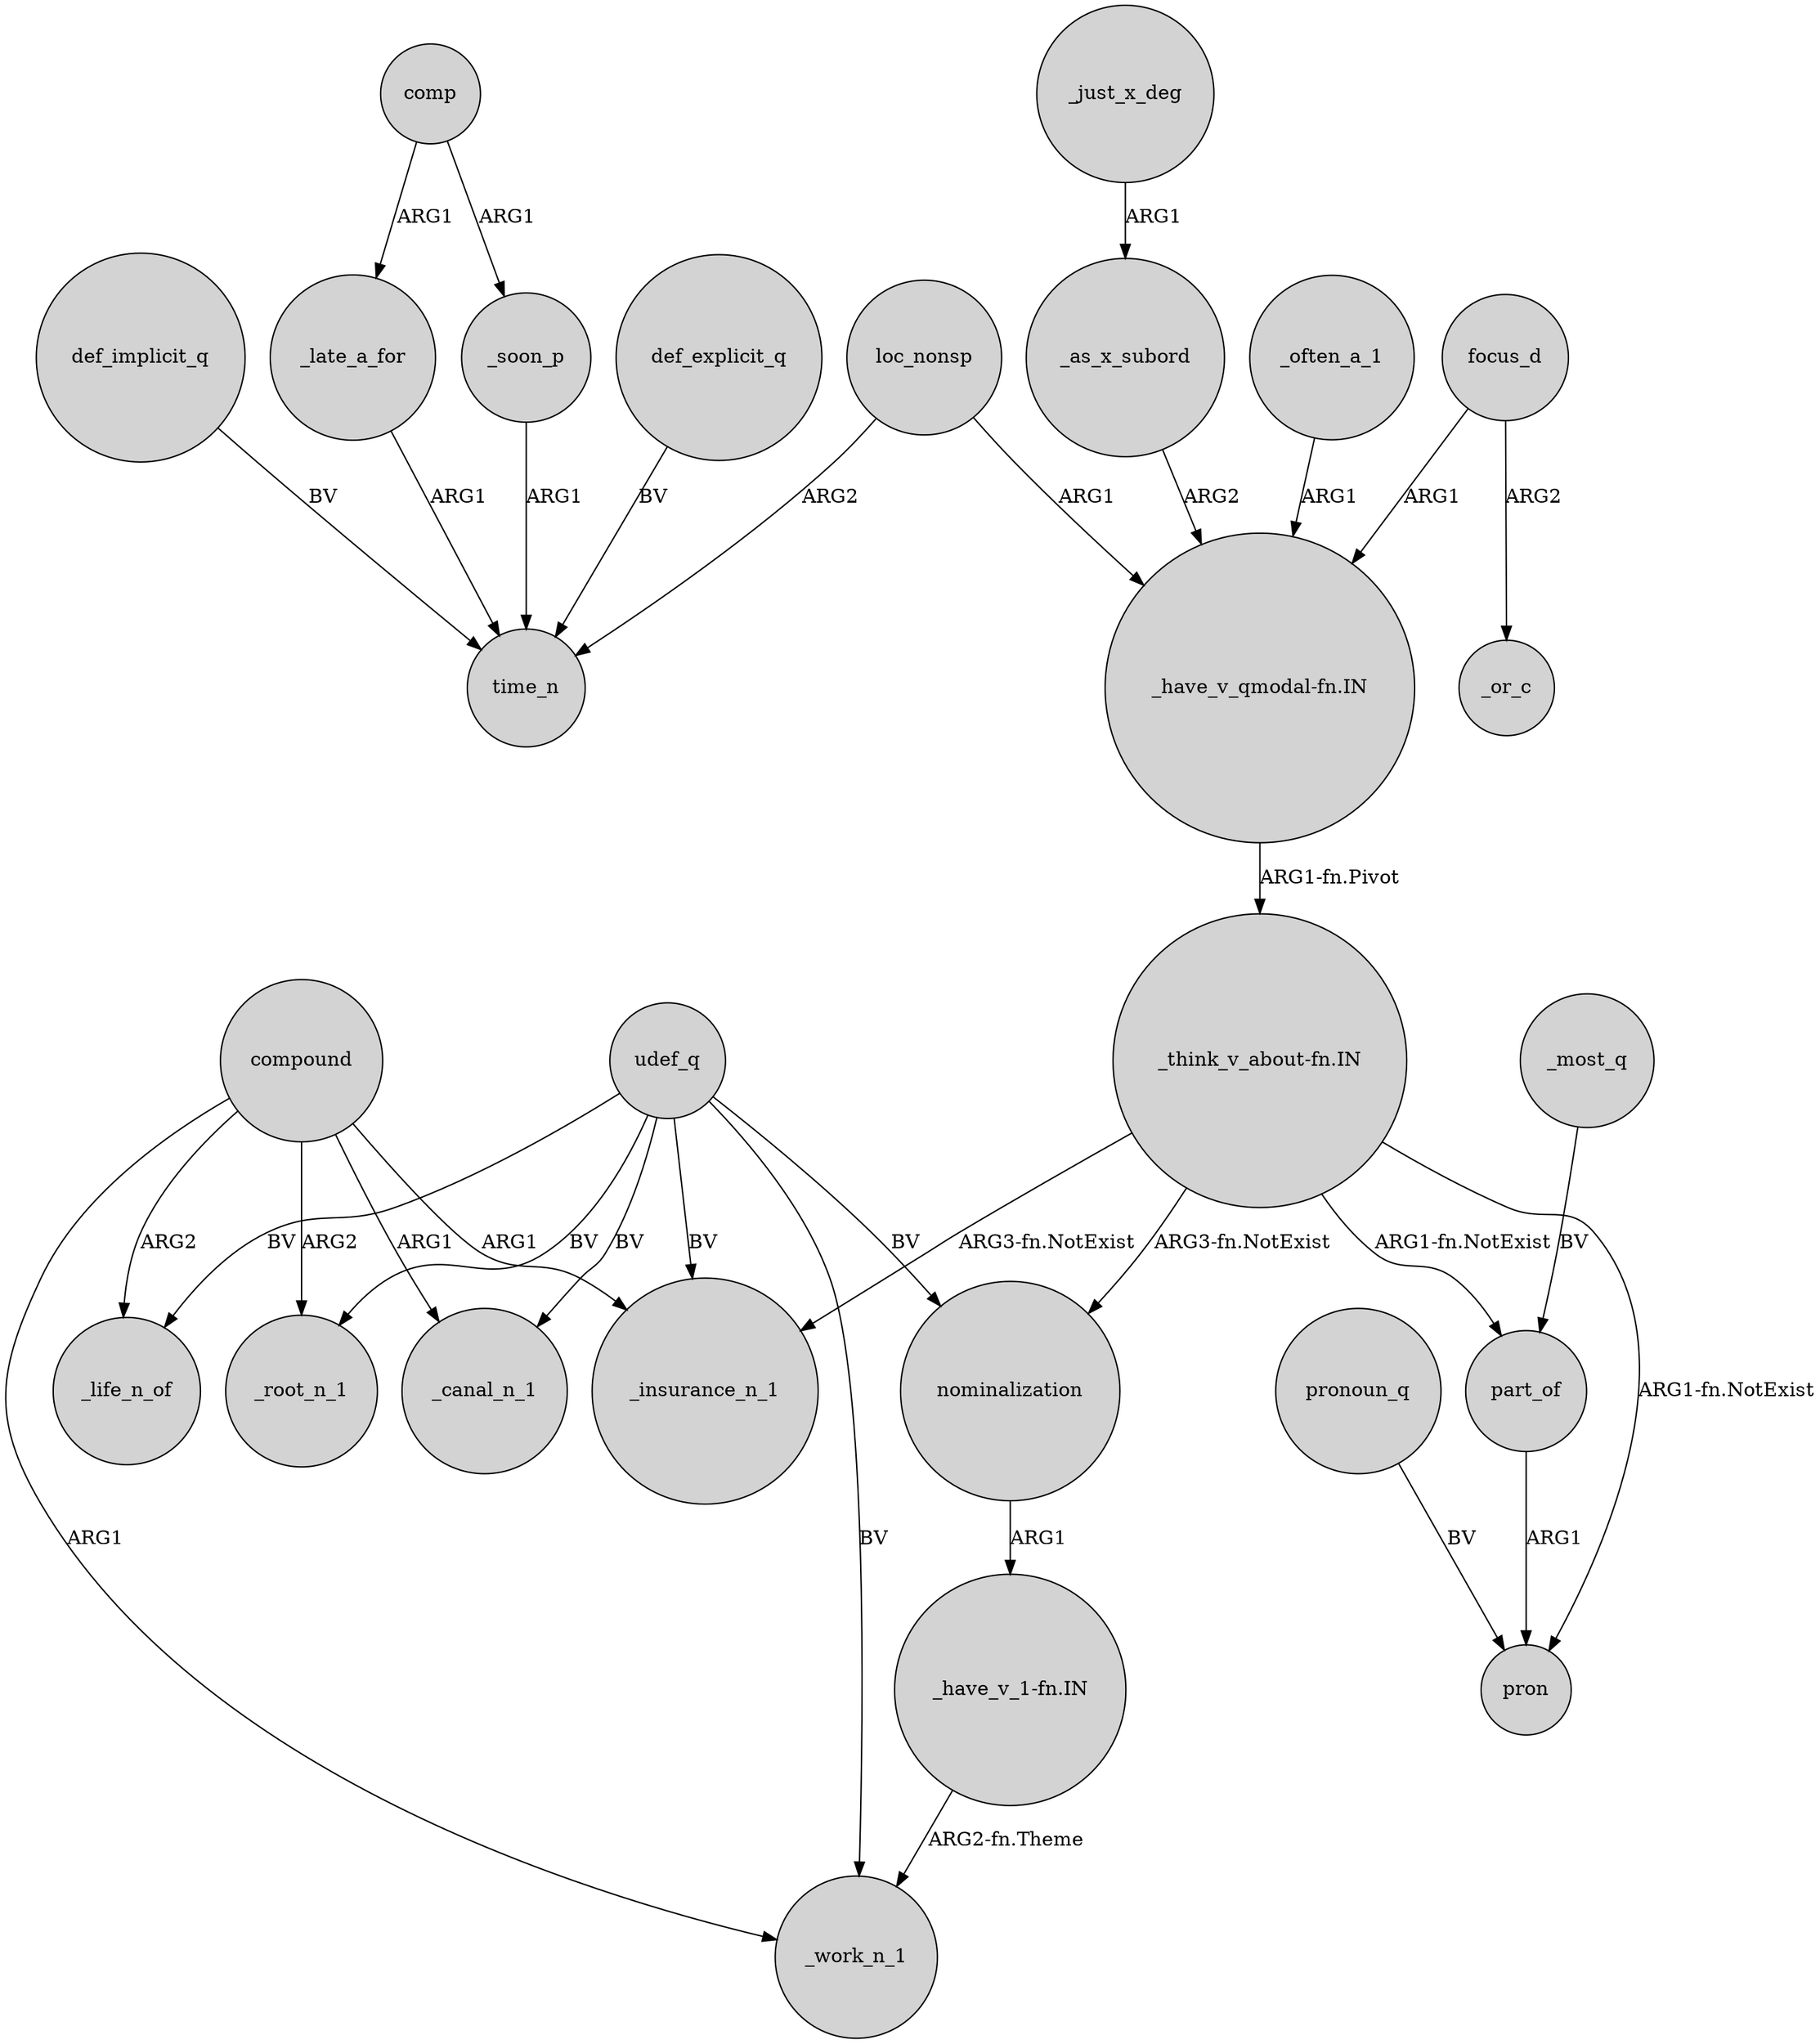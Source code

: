 digraph {
	node [shape=circle style=filled]
	compound -> _life_n_of [label=ARG2]
	loc_nonsp -> "_have_v_qmodal-fn.IN" [label=ARG1]
	part_of -> pron [label=ARG1]
	compound -> _insurance_n_1 [label=ARG1]
	_just_x_deg -> _as_x_subord [label=ARG1]
	"_think_v_about-fn.IN" -> part_of [label="ARG1-fn.NotExist"]
	comp -> _late_a_for [label=ARG1]
	compound -> _root_n_1 [label=ARG2]
	def_explicit_q -> time_n [label=BV]
	"_have_v_qmodal-fn.IN" -> "_think_v_about-fn.IN" [label="ARG1-fn.Pivot"]
	udef_q -> _life_n_of [label=BV]
	compound -> _work_n_1 [label=ARG1]
	udef_q -> _insurance_n_1 [label=BV]
	udef_q -> _root_n_1 [label=BV]
	_as_x_subord -> "_have_v_qmodal-fn.IN" [label=ARG2]
	"_have_v_1-fn.IN" -> _work_n_1 [label="ARG2-fn.Theme"]
	nominalization -> "_have_v_1-fn.IN" [label=ARG1]
	loc_nonsp -> time_n [label=ARG2]
	_often_a_1 -> "_have_v_qmodal-fn.IN" [label=ARG1]
	pronoun_q -> pron [label=BV]
	udef_q -> _canal_n_1 [label=BV]
	comp -> _soon_p [label=ARG1]
	"_think_v_about-fn.IN" -> pron [label="ARG1-fn.NotExist"]
	udef_q -> nominalization [label=BV]
	_most_q -> part_of [label=BV]
	focus_d -> "_have_v_qmodal-fn.IN" [label=ARG1]
	"_think_v_about-fn.IN" -> nominalization [label="ARG3-fn.NotExist"]
	"_think_v_about-fn.IN" -> _insurance_n_1 [label="ARG3-fn.NotExist"]
	_soon_p -> time_n [label=ARG1]
	_late_a_for -> time_n [label=ARG1]
	compound -> _canal_n_1 [label=ARG1]
	focus_d -> _or_c [label=ARG2]
	def_implicit_q -> time_n [label=BV]
	udef_q -> _work_n_1 [label=BV]
}
